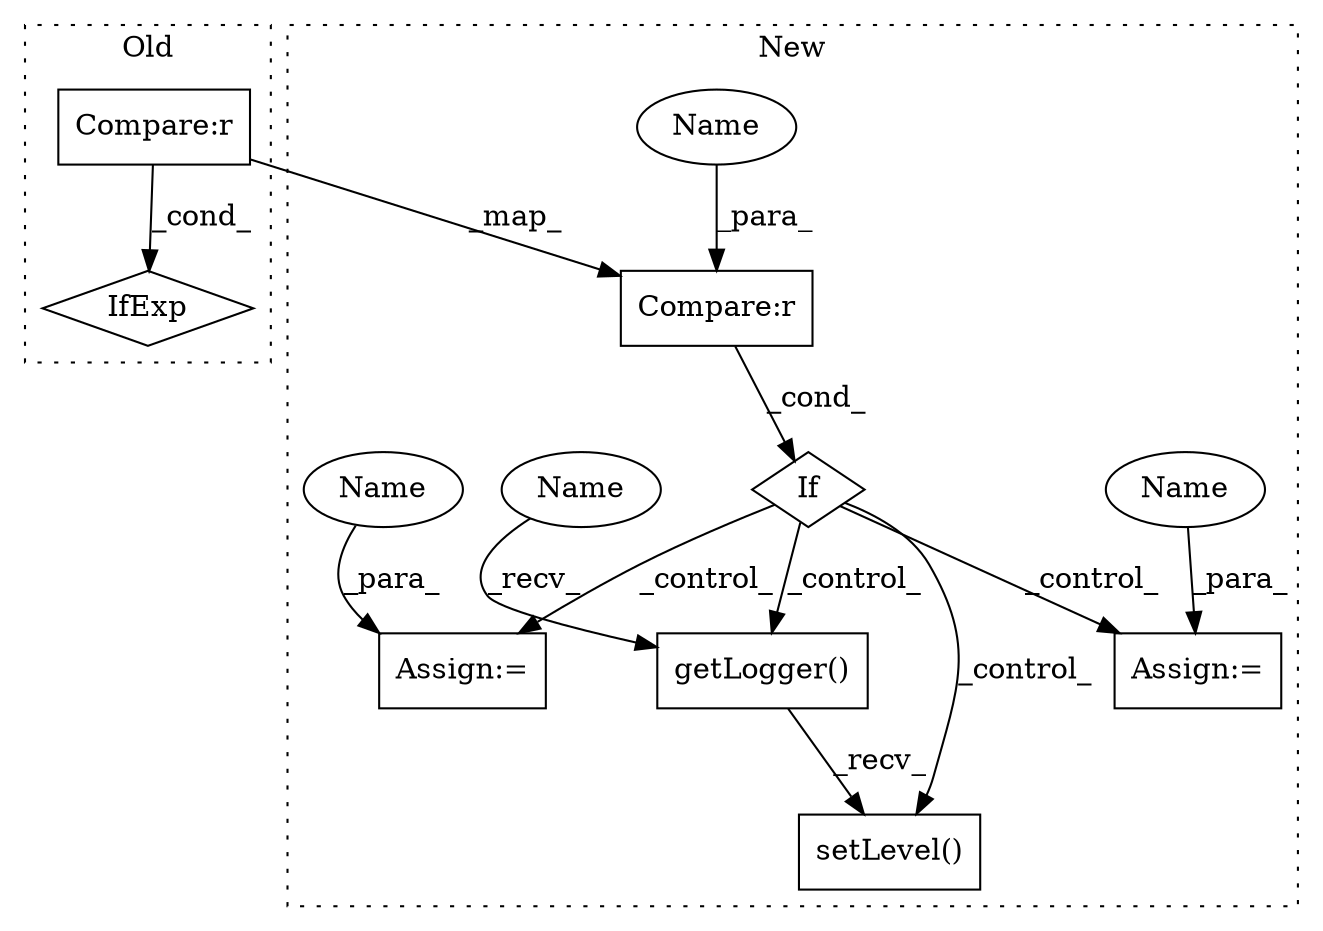 digraph G {
subgraph cluster0 {
1 [label="IfExp" a="51" s="2942,2960" l="4,6" shape="diamond"];
5 [label="Compare:r" a="40" s="2946" l="14" shape="box"];
label = "Old";
style="dotted";
}
subgraph cluster1 {
2 [label="getLogger()" a="75" s="2951" l="19" shape="box"];
3 [label="Assign:=" a="68" s="3018" l="3" shape="box"];
4 [label="If" a="96" s="2920" l="3" shape="diamond"];
6 [label="Compare:r" a="40" s="2923" l="14" shape="box"];
7 [label="setLevel()" a="75" s="2951,2992" l="29,1" shape="box"];
8 [label="Assign:=" a="68" s="3067" l="3" shape="box"];
9 [label="Name" a="87" s="3021" l="7" shape="ellipse"];
10 [label="Name" a="87" s="2951" l="7" shape="ellipse"];
11 [label="Name" a="87" s="3070" l="6" shape="ellipse"];
12 [label="Name" a="87" s="2923" l="6" shape="ellipse"];
label = "New";
style="dotted";
}
2 -> 7 [label="_recv_"];
4 -> 8 [label="_control_"];
4 -> 7 [label="_control_"];
4 -> 3 [label="_control_"];
4 -> 2 [label="_control_"];
5 -> 1 [label="_cond_"];
5 -> 6 [label="_map_"];
6 -> 4 [label="_cond_"];
9 -> 3 [label="_para_"];
10 -> 2 [label="_recv_"];
11 -> 8 [label="_para_"];
12 -> 6 [label="_para_"];
}